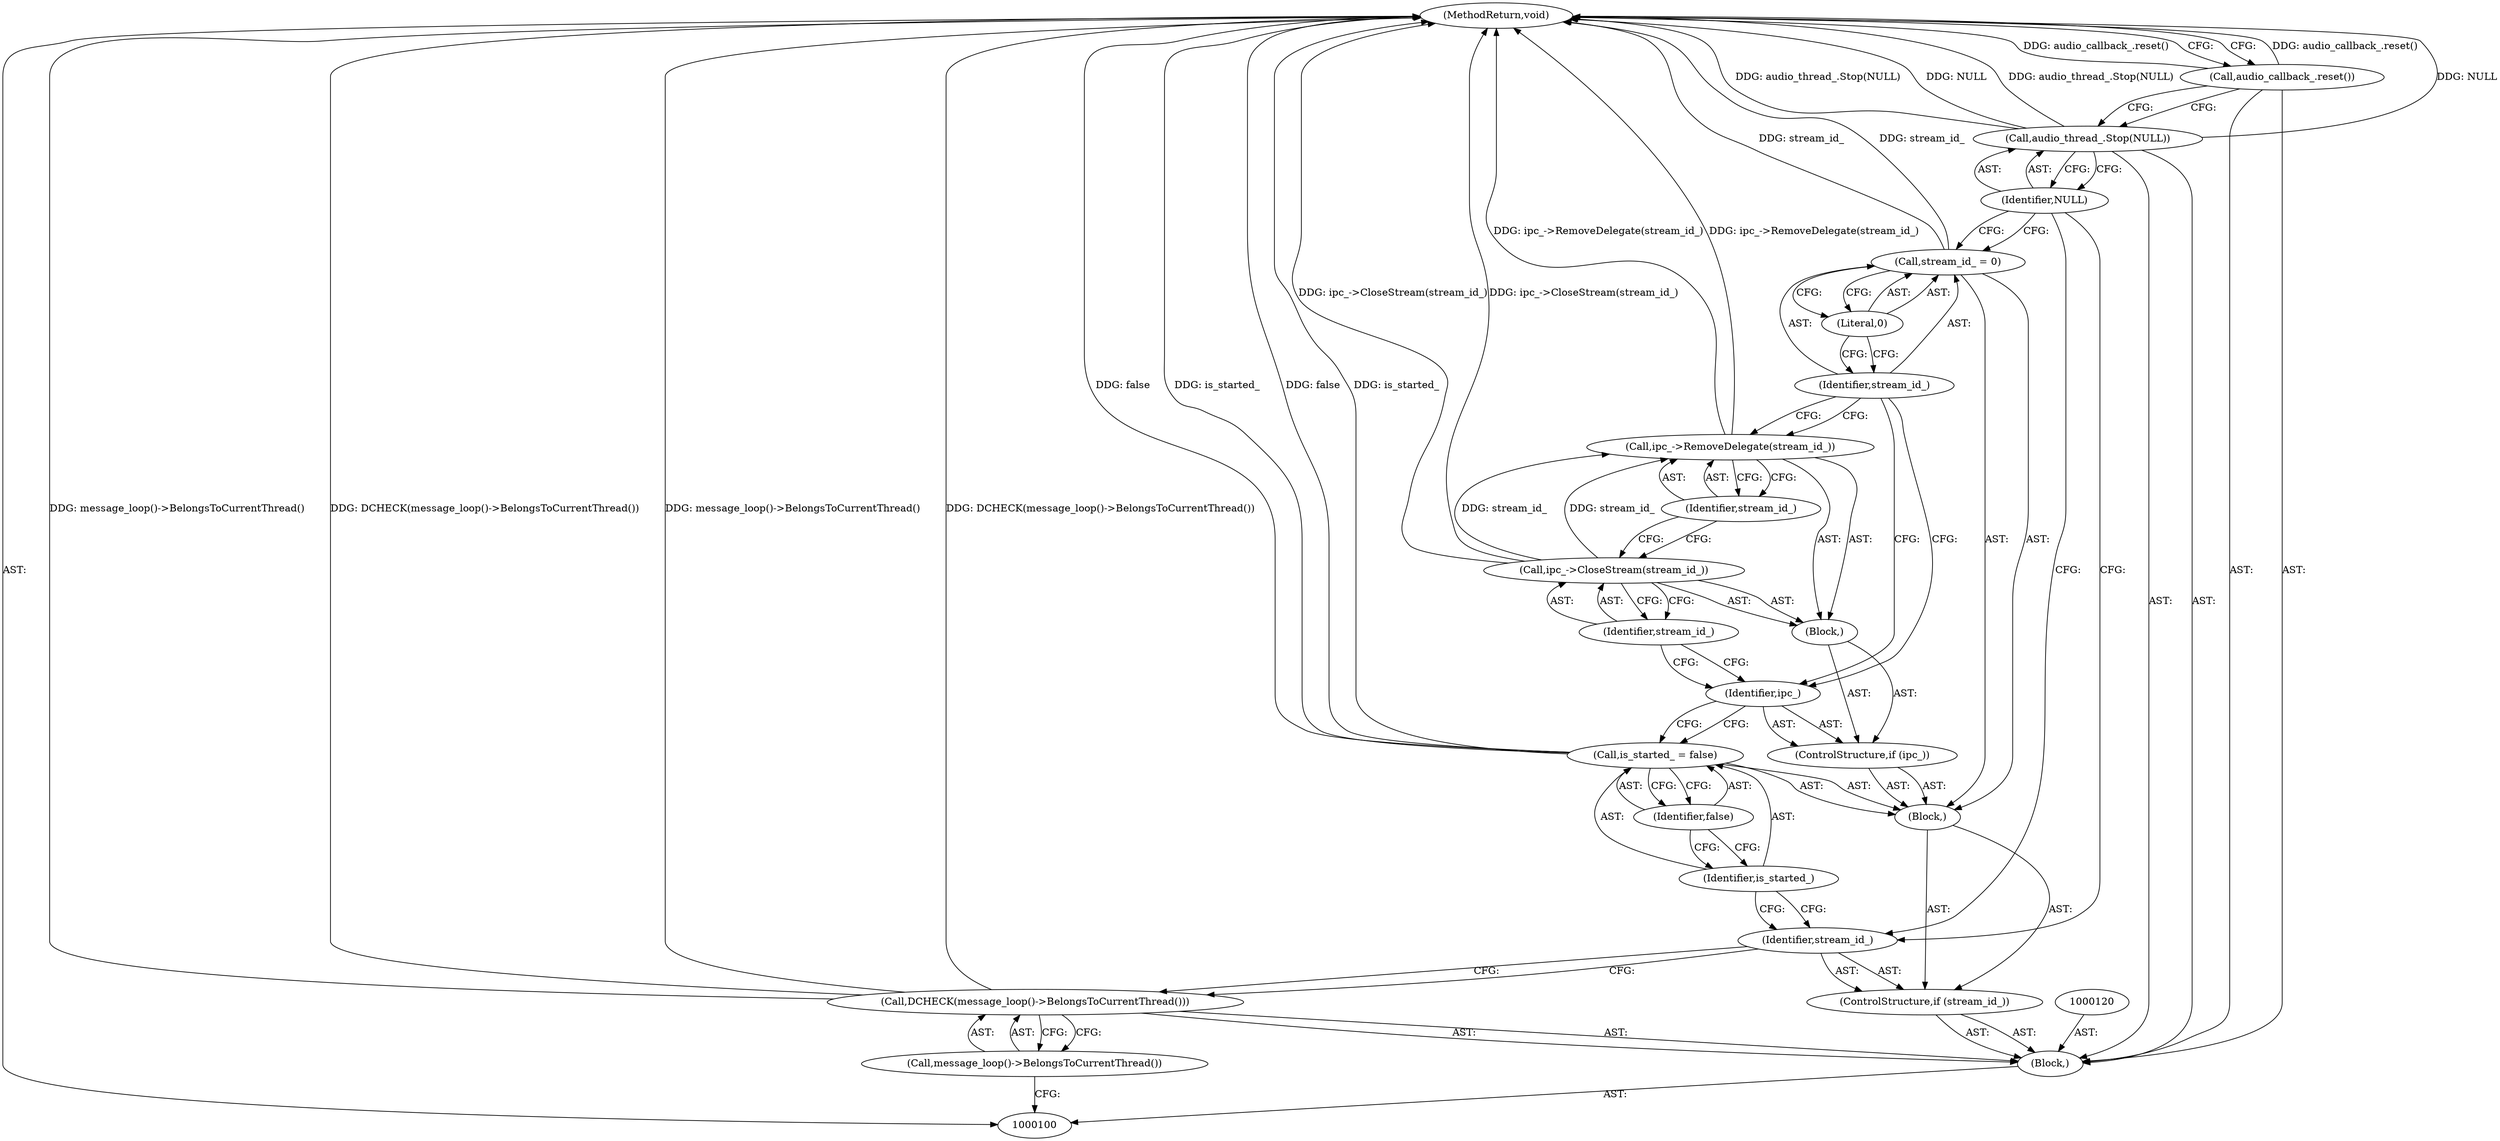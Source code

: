digraph "0_Chrome_6d2aef28cb0b677af468ebf3e32a176a7c37086e_2" {
"1000124" [label="(MethodReturn,void)"];
"1000101" [label="(Block,)"];
"1000119" [label="(Literal,0)"];
"1000117" [label="(Call,stream_id_ = 0)"];
"1000118" [label="(Identifier,stream_id_)"];
"1000121" [label="(Call,audio_thread_.Stop(NULL))"];
"1000122" [label="(Identifier,NULL)"];
"1000123" [label="(Call,audio_callback_.reset())"];
"1000102" [label="(Call,DCHECK(message_loop()->BelongsToCurrentThread()))"];
"1000103" [label="(Call,message_loop()->BelongsToCurrentThread())"];
"1000106" [label="(Block,)"];
"1000104" [label="(ControlStructure,if (stream_id_))"];
"1000105" [label="(Identifier,stream_id_)"];
"1000109" [label="(Identifier,false)"];
"1000107" [label="(Call,is_started_ = false)"];
"1000108" [label="(Identifier,is_started_)"];
"1000112" [label="(Block,)"];
"1000110" [label="(ControlStructure,if (ipc_))"];
"1000111" [label="(Identifier,ipc_)"];
"1000114" [label="(Identifier,stream_id_)"];
"1000113" [label="(Call,ipc_->CloseStream(stream_id_))"];
"1000116" [label="(Identifier,stream_id_)"];
"1000115" [label="(Call,ipc_->RemoveDelegate(stream_id_))"];
"1000124" -> "1000100"  [label="AST: "];
"1000124" -> "1000123"  [label="CFG: "];
"1000107" -> "1000124"  [label="DDG: is_started_"];
"1000107" -> "1000124"  [label="DDG: false"];
"1000123" -> "1000124"  [label="DDG: audio_callback_.reset()"];
"1000102" -> "1000124"  [label="DDG: message_loop()->BelongsToCurrentThread()"];
"1000102" -> "1000124"  [label="DDG: DCHECK(message_loop()->BelongsToCurrentThread())"];
"1000117" -> "1000124"  [label="DDG: stream_id_"];
"1000113" -> "1000124"  [label="DDG: ipc_->CloseStream(stream_id_)"];
"1000121" -> "1000124"  [label="DDG: NULL"];
"1000121" -> "1000124"  [label="DDG: audio_thread_.Stop(NULL)"];
"1000115" -> "1000124"  [label="DDG: ipc_->RemoveDelegate(stream_id_)"];
"1000101" -> "1000100"  [label="AST: "];
"1000102" -> "1000101"  [label="AST: "];
"1000104" -> "1000101"  [label="AST: "];
"1000120" -> "1000101"  [label="AST: "];
"1000121" -> "1000101"  [label="AST: "];
"1000123" -> "1000101"  [label="AST: "];
"1000119" -> "1000117"  [label="AST: "];
"1000119" -> "1000118"  [label="CFG: "];
"1000117" -> "1000119"  [label="CFG: "];
"1000117" -> "1000106"  [label="AST: "];
"1000117" -> "1000119"  [label="CFG: "];
"1000118" -> "1000117"  [label="AST: "];
"1000119" -> "1000117"  [label="AST: "];
"1000122" -> "1000117"  [label="CFG: "];
"1000117" -> "1000124"  [label="DDG: stream_id_"];
"1000118" -> "1000117"  [label="AST: "];
"1000118" -> "1000115"  [label="CFG: "];
"1000118" -> "1000111"  [label="CFG: "];
"1000119" -> "1000118"  [label="CFG: "];
"1000121" -> "1000101"  [label="AST: "];
"1000121" -> "1000122"  [label="CFG: "];
"1000122" -> "1000121"  [label="AST: "];
"1000123" -> "1000121"  [label="CFG: "];
"1000121" -> "1000124"  [label="DDG: NULL"];
"1000121" -> "1000124"  [label="DDG: audio_thread_.Stop(NULL)"];
"1000122" -> "1000121"  [label="AST: "];
"1000122" -> "1000117"  [label="CFG: "];
"1000122" -> "1000105"  [label="CFG: "];
"1000121" -> "1000122"  [label="CFG: "];
"1000123" -> "1000101"  [label="AST: "];
"1000123" -> "1000121"  [label="CFG: "];
"1000124" -> "1000123"  [label="CFG: "];
"1000123" -> "1000124"  [label="DDG: audio_callback_.reset()"];
"1000102" -> "1000101"  [label="AST: "];
"1000102" -> "1000103"  [label="CFG: "];
"1000103" -> "1000102"  [label="AST: "];
"1000105" -> "1000102"  [label="CFG: "];
"1000102" -> "1000124"  [label="DDG: message_loop()->BelongsToCurrentThread()"];
"1000102" -> "1000124"  [label="DDG: DCHECK(message_loop()->BelongsToCurrentThread())"];
"1000103" -> "1000102"  [label="AST: "];
"1000103" -> "1000100"  [label="CFG: "];
"1000102" -> "1000103"  [label="CFG: "];
"1000106" -> "1000104"  [label="AST: "];
"1000107" -> "1000106"  [label="AST: "];
"1000110" -> "1000106"  [label="AST: "];
"1000117" -> "1000106"  [label="AST: "];
"1000104" -> "1000101"  [label="AST: "];
"1000105" -> "1000104"  [label="AST: "];
"1000106" -> "1000104"  [label="AST: "];
"1000105" -> "1000104"  [label="AST: "];
"1000105" -> "1000102"  [label="CFG: "];
"1000108" -> "1000105"  [label="CFG: "];
"1000122" -> "1000105"  [label="CFG: "];
"1000109" -> "1000107"  [label="AST: "];
"1000109" -> "1000108"  [label="CFG: "];
"1000107" -> "1000109"  [label="CFG: "];
"1000107" -> "1000106"  [label="AST: "];
"1000107" -> "1000109"  [label="CFG: "];
"1000108" -> "1000107"  [label="AST: "];
"1000109" -> "1000107"  [label="AST: "];
"1000111" -> "1000107"  [label="CFG: "];
"1000107" -> "1000124"  [label="DDG: is_started_"];
"1000107" -> "1000124"  [label="DDG: false"];
"1000108" -> "1000107"  [label="AST: "];
"1000108" -> "1000105"  [label="CFG: "];
"1000109" -> "1000108"  [label="CFG: "];
"1000112" -> "1000110"  [label="AST: "];
"1000113" -> "1000112"  [label="AST: "];
"1000115" -> "1000112"  [label="AST: "];
"1000110" -> "1000106"  [label="AST: "];
"1000111" -> "1000110"  [label="AST: "];
"1000112" -> "1000110"  [label="AST: "];
"1000111" -> "1000110"  [label="AST: "];
"1000111" -> "1000107"  [label="CFG: "];
"1000114" -> "1000111"  [label="CFG: "];
"1000118" -> "1000111"  [label="CFG: "];
"1000114" -> "1000113"  [label="AST: "];
"1000114" -> "1000111"  [label="CFG: "];
"1000113" -> "1000114"  [label="CFG: "];
"1000113" -> "1000112"  [label="AST: "];
"1000113" -> "1000114"  [label="CFG: "];
"1000114" -> "1000113"  [label="AST: "];
"1000116" -> "1000113"  [label="CFG: "];
"1000113" -> "1000124"  [label="DDG: ipc_->CloseStream(stream_id_)"];
"1000113" -> "1000115"  [label="DDG: stream_id_"];
"1000116" -> "1000115"  [label="AST: "];
"1000116" -> "1000113"  [label="CFG: "];
"1000115" -> "1000116"  [label="CFG: "];
"1000115" -> "1000112"  [label="AST: "];
"1000115" -> "1000116"  [label="CFG: "];
"1000116" -> "1000115"  [label="AST: "];
"1000118" -> "1000115"  [label="CFG: "];
"1000115" -> "1000124"  [label="DDG: ipc_->RemoveDelegate(stream_id_)"];
"1000113" -> "1000115"  [label="DDG: stream_id_"];
}
